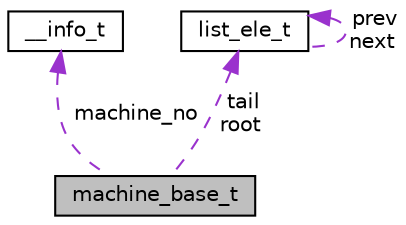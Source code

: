digraph "machine_base_t"
{
 // LATEX_PDF_SIZE
  edge [fontname="Helvetica",fontsize="10",labelfontname="Helvetica",labelfontsize="10"];
  node [fontname="Helvetica",fontsize="10",shape=record];
  Node1 [label="machine_base_t",height=0.2,width=0.4,color="black", fillcolor="grey75", style="filled", fontcolor="black",tooltip="A machine_base object in genetic algorithm."];
  Node2 -> Node1 [dir="back",color="darkorchid3",fontsize="10",style="dashed",label=" machine_no" ,fontname="Helvetica"];
  Node2 [label="__info_t",height=0.2,width=0.4,color="black", fillcolor="white", style="filled",URL="$struct____info__t.html",tooltip=" "];
  Node3 -> Node1 [dir="back",color="darkorchid3",fontsize="10",style="dashed",label=" tail\nroot" ,fontname="Helvetica"];
  Node3 [label="list_ele_t",height=0.2,width=0.4,color="black", fillcolor="white", style="filled",URL="$structlist__ele__t.html",tooltip="A node of double-linked list."];
  Node3 -> Node3 [dir="back",color="darkorchid3",fontsize="10",style="dashed",label=" prev\nnext" ,fontname="Helvetica"];
}
